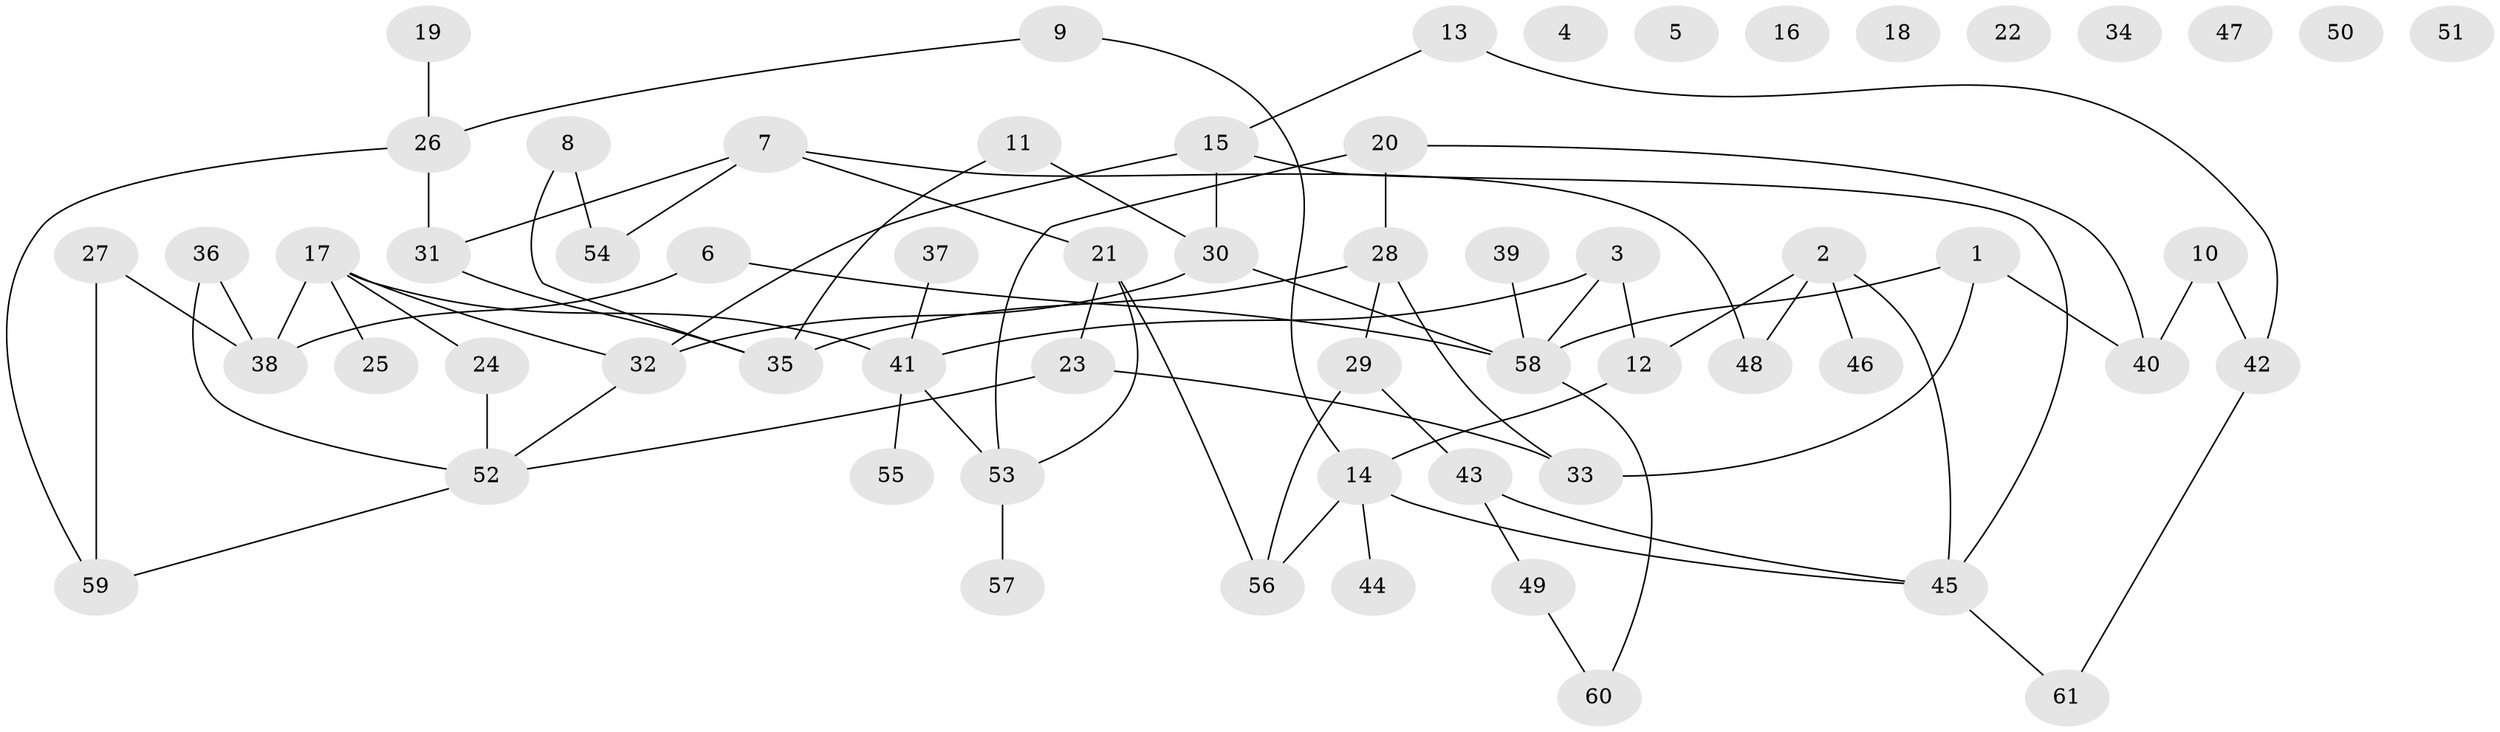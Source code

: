 // coarse degree distribution, {3: 0.09302325581395349, 6: 0.09302325581395349, 0: 0.20930232558139536, 4: 0.18604651162790697, 2: 0.13953488372093023, 5: 0.09302325581395349, 7: 0.023255813953488372, 1: 0.16279069767441862}
// Generated by graph-tools (version 1.1) at 2025/23/03/03/25 07:23:29]
// undirected, 61 vertices, 75 edges
graph export_dot {
graph [start="1"]
  node [color=gray90,style=filled];
  1;
  2;
  3;
  4;
  5;
  6;
  7;
  8;
  9;
  10;
  11;
  12;
  13;
  14;
  15;
  16;
  17;
  18;
  19;
  20;
  21;
  22;
  23;
  24;
  25;
  26;
  27;
  28;
  29;
  30;
  31;
  32;
  33;
  34;
  35;
  36;
  37;
  38;
  39;
  40;
  41;
  42;
  43;
  44;
  45;
  46;
  47;
  48;
  49;
  50;
  51;
  52;
  53;
  54;
  55;
  56;
  57;
  58;
  59;
  60;
  61;
  1 -- 33;
  1 -- 40;
  1 -- 58;
  2 -- 12;
  2 -- 45;
  2 -- 46;
  2 -- 48;
  3 -- 12;
  3 -- 41;
  3 -- 58;
  6 -- 38;
  6 -- 58;
  7 -- 21;
  7 -- 31;
  7 -- 48;
  7 -- 54;
  8 -- 35;
  8 -- 54;
  9 -- 14;
  9 -- 26;
  10 -- 40;
  10 -- 42;
  11 -- 30;
  11 -- 35;
  12 -- 14;
  13 -- 15;
  13 -- 42;
  14 -- 44;
  14 -- 45;
  14 -- 56;
  15 -- 30;
  15 -- 32;
  15 -- 45;
  17 -- 24;
  17 -- 25;
  17 -- 32;
  17 -- 38;
  17 -- 41;
  19 -- 26;
  20 -- 28;
  20 -- 40;
  20 -- 53;
  21 -- 23;
  21 -- 53;
  21 -- 56;
  23 -- 33;
  23 -- 52;
  24 -- 52;
  26 -- 31;
  26 -- 59;
  27 -- 38;
  27 -- 59;
  28 -- 29;
  28 -- 33;
  28 -- 35;
  29 -- 43;
  29 -- 56;
  30 -- 32;
  30 -- 58;
  31 -- 35;
  32 -- 52;
  36 -- 38;
  36 -- 52;
  37 -- 41;
  39 -- 58;
  41 -- 53;
  41 -- 55;
  42 -- 61;
  43 -- 45;
  43 -- 49;
  45 -- 61;
  49 -- 60;
  52 -- 59;
  53 -- 57;
  58 -- 60;
}
